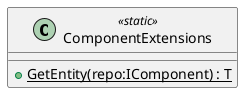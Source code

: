 @startuml
class ComponentExtensions <<static>> {
    + {static} GetEntity(repo:IComponent) : T
}
@enduml

